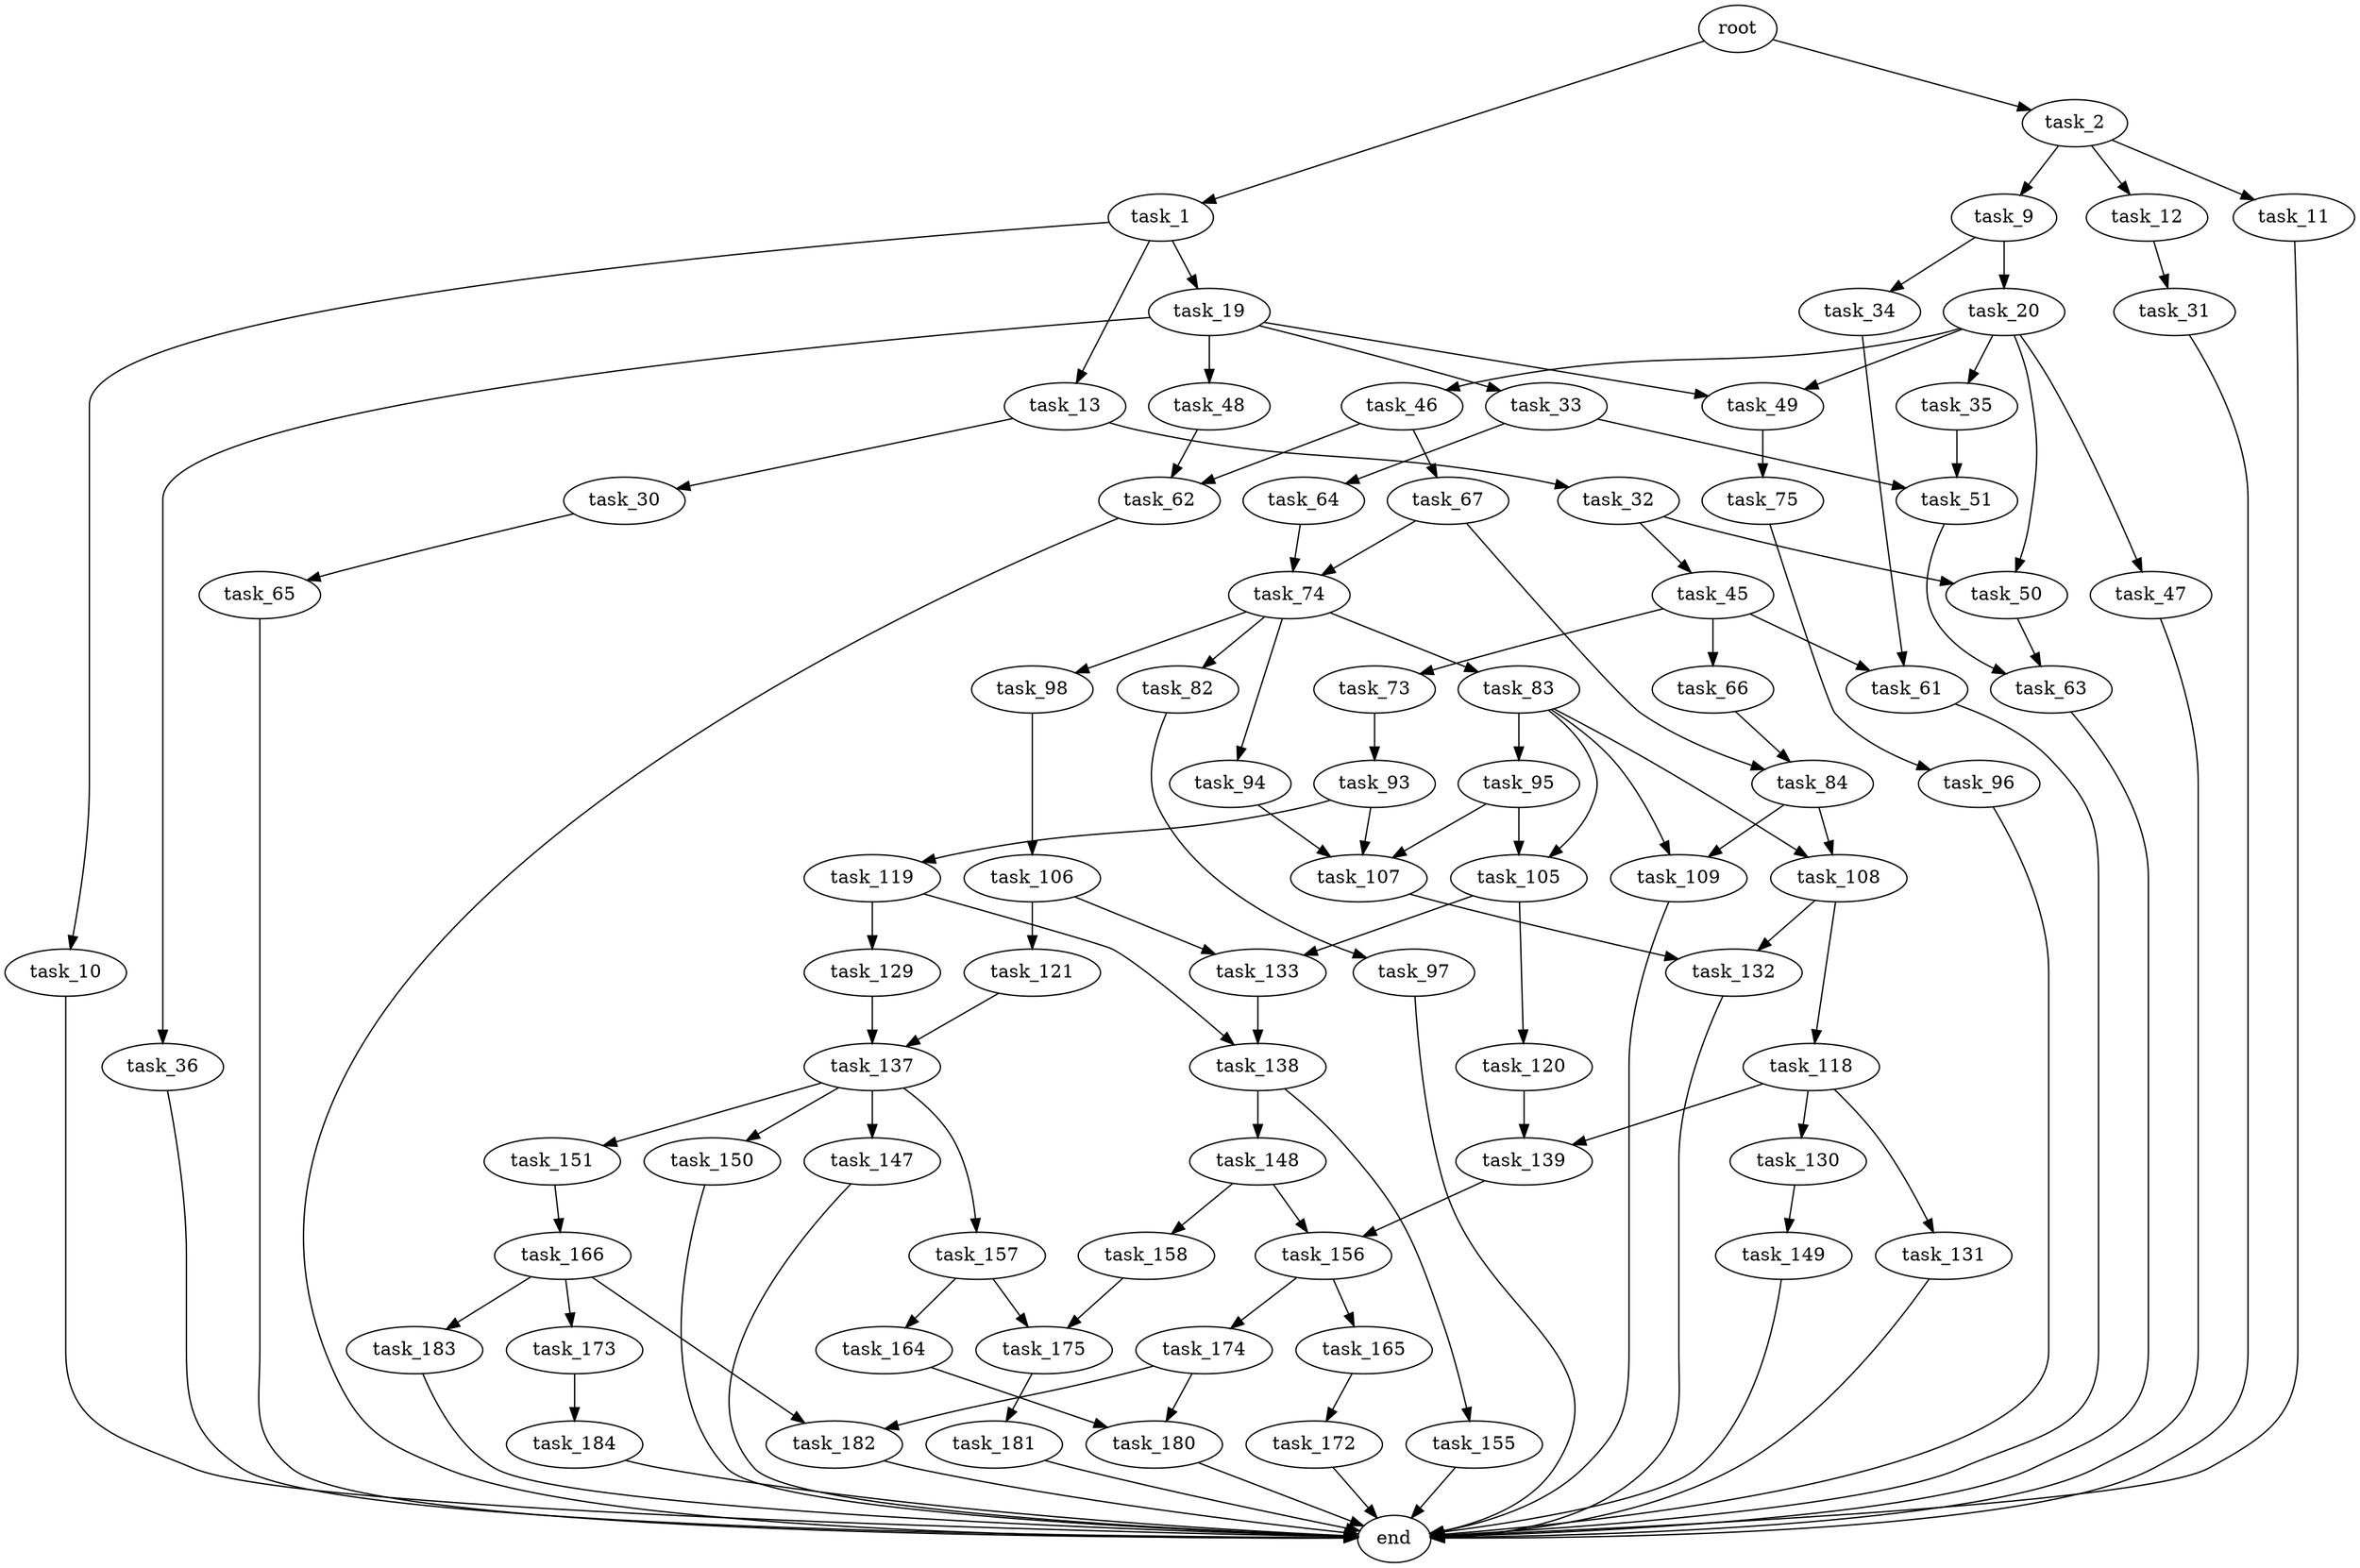 digraph G {
  root [size="0.000000"];
  task_1 [size="28991029248.000000"];
  task_2 [size="484139805546.000000"];
  task_9 [size="8098405265.000000"];
  task_10 [size="368293445632.000000"];
  task_11 [size="44719253284.000000"];
  task_12 [size="368293445632.000000"];
  task_13 [size="3933084873.000000"];
  task_19 [size="27930328627.000000"];
  task_20 [size="15521205593.000000"];
  task_30 [size="310919878.000000"];
  task_31 [size="1030752077778.000000"];
  task_32 [size="1073741824000.000000"];
  task_33 [size="747725607226.000000"];
  task_34 [size="405616709598.000000"];
  task_35 [size="368293445632.000000"];
  task_36 [size="549755813888.000000"];
  task_45 [size="1073741824000.000000"];
  task_46 [size="3042249070.000000"];
  task_47 [size="50734320451.000000"];
  task_48 [size="16498468369.000000"];
  task_49 [size="2512280511.000000"];
  task_50 [size="1536313550.000000"];
  task_51 [size="2166062893.000000"];
  task_61 [size="8589934592.000000"];
  task_62 [size="328971210198.000000"];
  task_63 [size="1073741824000.000000"];
  task_64 [size="368293445632.000000"];
  task_65 [size="22336662943.000000"];
  task_66 [size="25642417503.000000"];
  task_67 [size="368293445632.000000"];
  task_73 [size="1073741824000.000000"];
  task_74 [size="351292791.000000"];
  task_75 [size="36543205029.000000"];
  task_82 [size="34535246996.000000"];
  task_83 [size="4532137520.000000"];
  task_84 [size="17292522383.000000"];
  task_93 [size="26707147463.000000"];
  task_94 [size="368293445632.000000"];
  task_95 [size="63019845479.000000"];
  task_96 [size="66290007583.000000"];
  task_97 [size="17972840131.000000"];
  task_98 [size="1210267654593.000000"];
  task_105 [size="28991029248.000000"];
  task_106 [size="368293445632.000000"];
  task_107 [size="368293445632.000000"];
  task_108 [size="6003071957.000000"];
  task_109 [size="14235125486.000000"];
  task_118 [size="155562789919.000000"];
  task_119 [size="549755813888.000000"];
  task_120 [size="587337811359.000000"];
  task_121 [size="14721848131.000000"];
  task_129 [size="8589934592.000000"];
  task_130 [size="32945796094.000000"];
  task_131 [size="28991029248.000000"];
  task_132 [size="28991029248.000000"];
  task_133 [size="2741521270.000000"];
  task_137 [size="231928233984.000000"];
  task_138 [size="68719476736.000000"];
  task_139 [size="68719476736.000000"];
  task_147 [size="2510335385.000000"];
  task_148 [size="15343466848.000000"];
  task_149 [size="503765280052.000000"];
  task_150 [size="310789796718.000000"];
  task_151 [size="32682700369.000000"];
  task_155 [size="1224278115459.000000"];
  task_156 [size="782757789696.000000"];
  task_157 [size="971780253.000000"];
  task_158 [size="782757789696.000000"];
  task_164 [size="15855882928.000000"];
  task_165 [size="98845560942.000000"];
  task_166 [size="34757085478.000000"];
  task_172 [size="19512500956.000000"];
  task_173 [size="5434967521.000000"];
  task_174 [size="92108162329.000000"];
  task_175 [size="38541340292.000000"];
  task_180 [size="549755813888.000000"];
  task_181 [size="8589934592.000000"];
  task_182 [size="68719476736.000000"];
  task_183 [size="6021272177.000000"];
  task_184 [size="28991029248.000000"];
  end [size="0.000000"];

  root -> task_1 [size="1.000000"];
  root -> task_2 [size="1.000000"];
  task_1 -> task_10 [size="75497472.000000"];
  task_1 -> task_13 [size="75497472.000000"];
  task_1 -> task_19 [size="75497472.000000"];
  task_2 -> task_9 [size="679477248.000000"];
  task_2 -> task_11 [size="679477248.000000"];
  task_2 -> task_12 [size="679477248.000000"];
  task_9 -> task_20 [size="209715200.000000"];
  task_9 -> task_34 [size="209715200.000000"];
  task_10 -> end [size="1.000000"];
  task_11 -> end [size="1.000000"];
  task_12 -> task_31 [size="411041792.000000"];
  task_13 -> task_30 [size="411041792.000000"];
  task_13 -> task_32 [size="411041792.000000"];
  task_19 -> task_33 [size="536870912.000000"];
  task_19 -> task_36 [size="536870912.000000"];
  task_19 -> task_48 [size="536870912.000000"];
  task_19 -> task_49 [size="536870912.000000"];
  task_20 -> task_35 [size="536870912.000000"];
  task_20 -> task_46 [size="536870912.000000"];
  task_20 -> task_47 [size="536870912.000000"];
  task_20 -> task_49 [size="536870912.000000"];
  task_20 -> task_50 [size="536870912.000000"];
  task_30 -> task_65 [size="33554432.000000"];
  task_31 -> end [size="1.000000"];
  task_32 -> task_45 [size="838860800.000000"];
  task_32 -> task_50 [size="838860800.000000"];
  task_33 -> task_51 [size="679477248.000000"];
  task_33 -> task_64 [size="679477248.000000"];
  task_34 -> task_61 [size="301989888.000000"];
  task_35 -> task_51 [size="411041792.000000"];
  task_36 -> end [size="1.000000"];
  task_45 -> task_61 [size="838860800.000000"];
  task_45 -> task_66 [size="838860800.000000"];
  task_45 -> task_73 [size="838860800.000000"];
  task_46 -> task_62 [size="134217728.000000"];
  task_46 -> task_67 [size="134217728.000000"];
  task_47 -> end [size="1.000000"];
  task_48 -> task_62 [size="536870912.000000"];
  task_49 -> task_75 [size="301989888.000000"];
  task_50 -> task_63 [size="134217728.000000"];
  task_51 -> task_63 [size="134217728.000000"];
  task_61 -> end [size="1.000000"];
  task_62 -> end [size="1.000000"];
  task_63 -> end [size="1.000000"];
  task_64 -> task_74 [size="411041792.000000"];
  task_65 -> end [size="1.000000"];
  task_66 -> task_84 [size="411041792.000000"];
  task_67 -> task_74 [size="411041792.000000"];
  task_67 -> task_84 [size="411041792.000000"];
  task_73 -> task_93 [size="838860800.000000"];
  task_74 -> task_82 [size="33554432.000000"];
  task_74 -> task_83 [size="33554432.000000"];
  task_74 -> task_94 [size="33554432.000000"];
  task_74 -> task_98 [size="33554432.000000"];
  task_75 -> task_96 [size="679477248.000000"];
  task_82 -> task_97 [size="679477248.000000"];
  task_83 -> task_95 [size="75497472.000000"];
  task_83 -> task_105 [size="75497472.000000"];
  task_83 -> task_108 [size="75497472.000000"];
  task_83 -> task_109 [size="75497472.000000"];
  task_84 -> task_108 [size="536870912.000000"];
  task_84 -> task_109 [size="536870912.000000"];
  task_93 -> task_107 [size="838860800.000000"];
  task_93 -> task_119 [size="838860800.000000"];
  task_94 -> task_107 [size="411041792.000000"];
  task_95 -> task_105 [size="75497472.000000"];
  task_95 -> task_107 [size="75497472.000000"];
  task_96 -> end [size="1.000000"];
  task_97 -> end [size="1.000000"];
  task_98 -> task_106 [size="838860800.000000"];
  task_105 -> task_120 [size="75497472.000000"];
  task_105 -> task_133 [size="75497472.000000"];
  task_106 -> task_121 [size="411041792.000000"];
  task_106 -> task_133 [size="411041792.000000"];
  task_107 -> task_132 [size="411041792.000000"];
  task_108 -> task_118 [size="209715200.000000"];
  task_108 -> task_132 [size="209715200.000000"];
  task_109 -> end [size="1.000000"];
  task_118 -> task_130 [size="134217728.000000"];
  task_118 -> task_131 [size="134217728.000000"];
  task_118 -> task_139 [size="134217728.000000"];
  task_119 -> task_129 [size="536870912.000000"];
  task_119 -> task_138 [size="536870912.000000"];
  task_120 -> task_139 [size="679477248.000000"];
  task_121 -> task_137 [size="838860800.000000"];
  task_129 -> task_137 [size="33554432.000000"];
  task_130 -> task_149 [size="134217728.000000"];
  task_131 -> end [size="1.000000"];
  task_132 -> end [size="1.000000"];
  task_133 -> task_138 [size="301989888.000000"];
  task_137 -> task_147 [size="301989888.000000"];
  task_137 -> task_150 [size="301989888.000000"];
  task_137 -> task_151 [size="301989888.000000"];
  task_137 -> task_157 [size="301989888.000000"];
  task_138 -> task_148 [size="134217728.000000"];
  task_138 -> task_155 [size="134217728.000000"];
  task_139 -> task_156 [size="134217728.000000"];
  task_147 -> end [size="1.000000"];
  task_148 -> task_156 [size="536870912.000000"];
  task_148 -> task_158 [size="536870912.000000"];
  task_149 -> end [size="1.000000"];
  task_150 -> end [size="1.000000"];
  task_151 -> task_166 [size="838860800.000000"];
  task_155 -> end [size="1.000000"];
  task_156 -> task_165 [size="679477248.000000"];
  task_156 -> task_174 [size="679477248.000000"];
  task_157 -> task_164 [size="75497472.000000"];
  task_157 -> task_175 [size="75497472.000000"];
  task_158 -> task_175 [size="679477248.000000"];
  task_164 -> task_180 [size="33554432.000000"];
  task_165 -> task_172 [size="134217728.000000"];
  task_166 -> task_173 [size="33554432.000000"];
  task_166 -> task_182 [size="33554432.000000"];
  task_166 -> task_183 [size="33554432.000000"];
  task_172 -> end [size="1.000000"];
  task_173 -> task_184 [size="134217728.000000"];
  task_174 -> task_180 [size="209715200.000000"];
  task_174 -> task_182 [size="209715200.000000"];
  task_175 -> task_181 [size="33554432.000000"];
  task_180 -> end [size="1.000000"];
  task_181 -> end [size="1.000000"];
  task_182 -> end [size="1.000000"];
  task_183 -> end [size="1.000000"];
  task_184 -> end [size="1.000000"];
}
